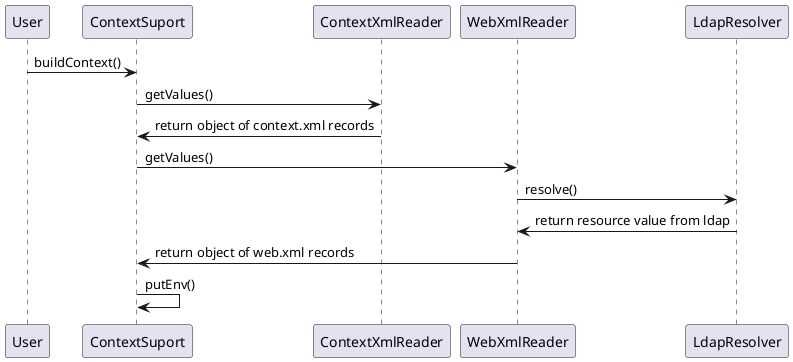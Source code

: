 @startuml
User -> ContextSuport: buildContext()
ContextSuport -> ContextXmlReader: getValues()
ContextXmlReader -> ContextSuport: return object of context.xml records

ContextSuport -> WebXmlReader: getValues()
WebXmlReader -> LdapResolver: resolve()
LdapResolver -> WebXmlReader: return resource value from ldap
WebXmlReader -> ContextSuport: return object of web.xml records

ContextSuport -> ContextSuport: putEnv()
@enduml
